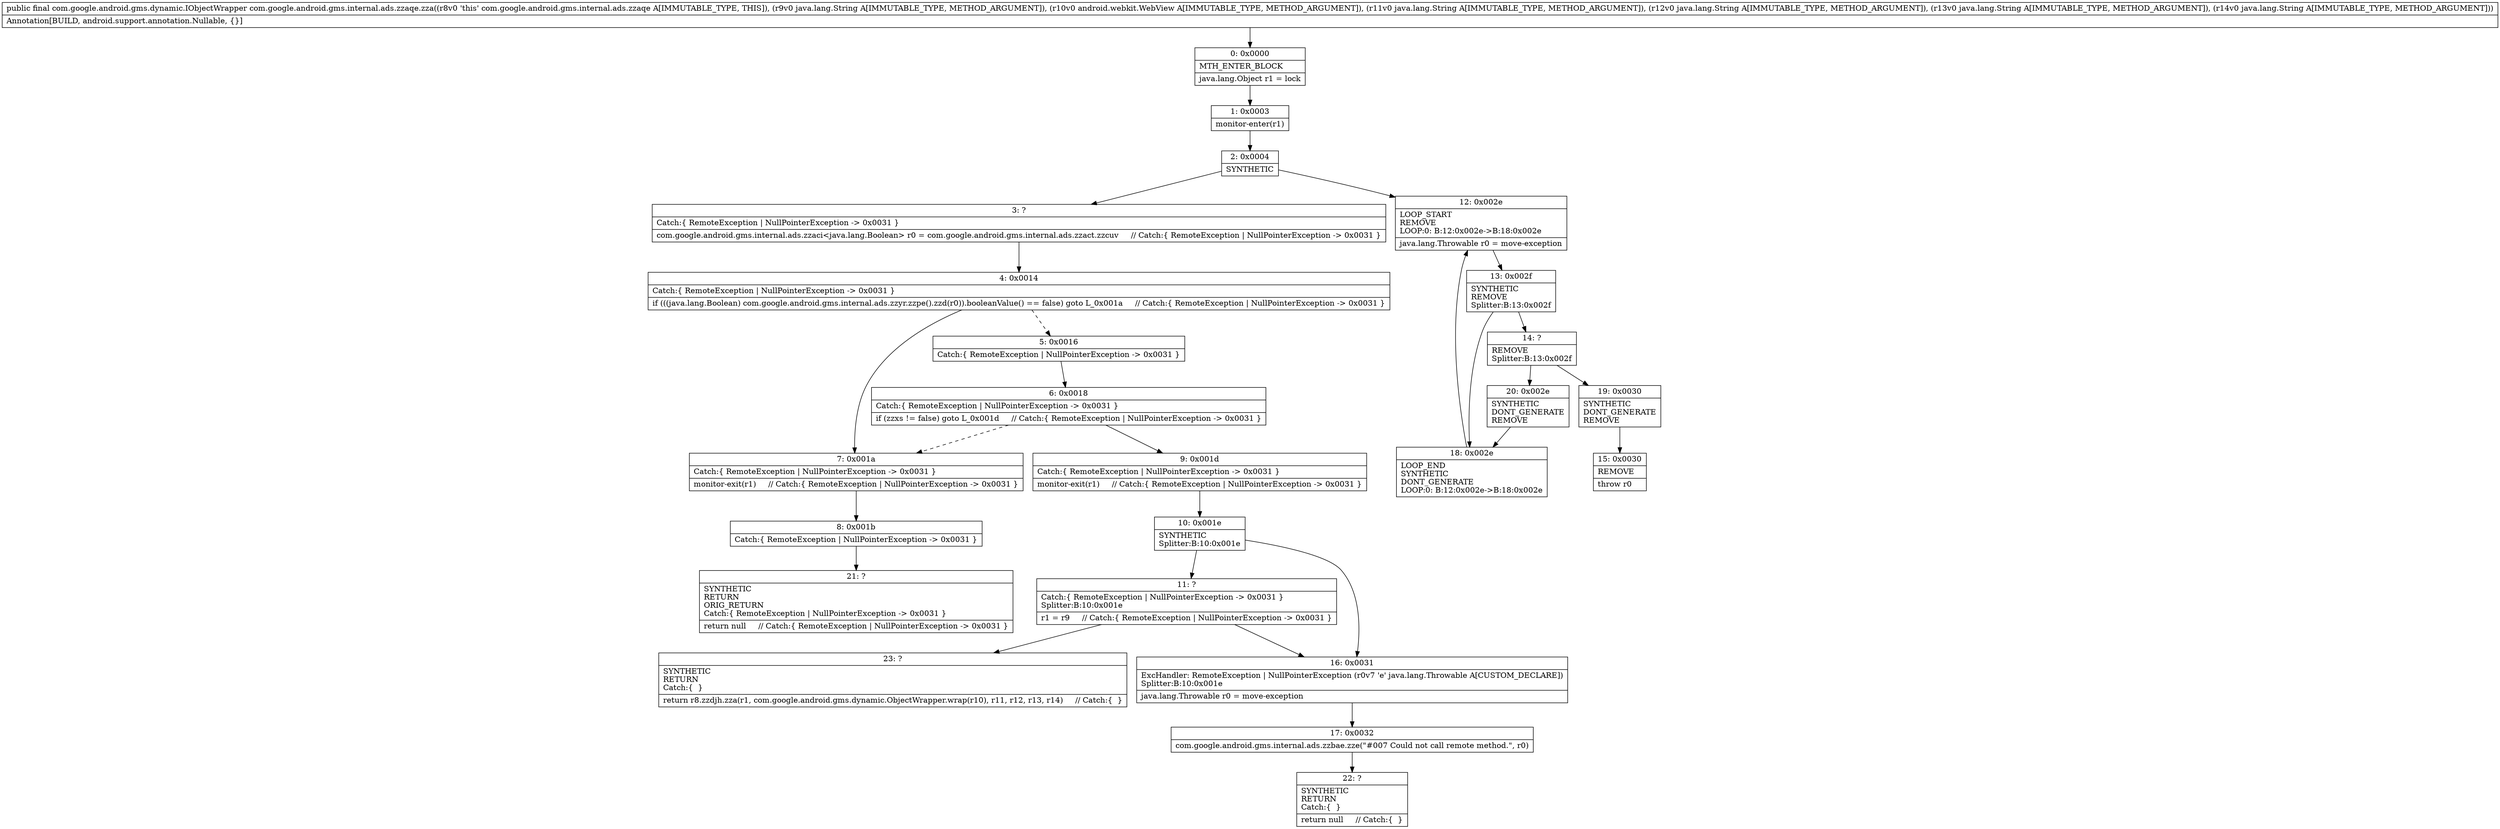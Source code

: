 digraph "CFG forcom.google.android.gms.internal.ads.zzaqe.zza(Ljava\/lang\/String;Landroid\/webkit\/WebView;Ljava\/lang\/String;Ljava\/lang\/String;Ljava\/lang\/String;Ljava\/lang\/String;)Lcom\/google\/android\/gms\/dynamic\/IObjectWrapper;" {
Node_0 [shape=record,label="{0\:\ 0x0000|MTH_ENTER_BLOCK\l|java.lang.Object r1 = lock\l}"];
Node_1 [shape=record,label="{1\:\ 0x0003|monitor\-enter(r1)\l}"];
Node_2 [shape=record,label="{2\:\ 0x0004|SYNTHETIC\l}"];
Node_3 [shape=record,label="{3\:\ ?|Catch:\{ RemoteException \| NullPointerException \-\> 0x0031 \}\l|com.google.android.gms.internal.ads.zzaci\<java.lang.Boolean\> r0 = com.google.android.gms.internal.ads.zzact.zzcuv     \/\/ Catch:\{ RemoteException \| NullPointerException \-\> 0x0031 \}\l}"];
Node_4 [shape=record,label="{4\:\ 0x0014|Catch:\{ RemoteException \| NullPointerException \-\> 0x0031 \}\l|if (((java.lang.Boolean) com.google.android.gms.internal.ads.zzyr.zzpe().zzd(r0)).booleanValue() == false) goto L_0x001a     \/\/ Catch:\{ RemoteException \| NullPointerException \-\> 0x0031 \}\l}"];
Node_5 [shape=record,label="{5\:\ 0x0016|Catch:\{ RemoteException \| NullPointerException \-\> 0x0031 \}\l}"];
Node_6 [shape=record,label="{6\:\ 0x0018|Catch:\{ RemoteException \| NullPointerException \-\> 0x0031 \}\l|if (zzxs != false) goto L_0x001d     \/\/ Catch:\{ RemoteException \| NullPointerException \-\> 0x0031 \}\l}"];
Node_7 [shape=record,label="{7\:\ 0x001a|Catch:\{ RemoteException \| NullPointerException \-\> 0x0031 \}\l|monitor\-exit(r1)     \/\/ Catch:\{ RemoteException \| NullPointerException \-\> 0x0031 \}\l}"];
Node_8 [shape=record,label="{8\:\ 0x001b|Catch:\{ RemoteException \| NullPointerException \-\> 0x0031 \}\l}"];
Node_9 [shape=record,label="{9\:\ 0x001d|Catch:\{ RemoteException \| NullPointerException \-\> 0x0031 \}\l|monitor\-exit(r1)     \/\/ Catch:\{ RemoteException \| NullPointerException \-\> 0x0031 \}\l}"];
Node_10 [shape=record,label="{10\:\ 0x001e|SYNTHETIC\lSplitter:B:10:0x001e\l}"];
Node_11 [shape=record,label="{11\:\ ?|Catch:\{ RemoteException \| NullPointerException \-\> 0x0031 \}\lSplitter:B:10:0x001e\l|r1 = r9     \/\/ Catch:\{ RemoteException \| NullPointerException \-\> 0x0031 \}\l}"];
Node_12 [shape=record,label="{12\:\ 0x002e|LOOP_START\lREMOVE\lLOOP:0: B:12:0x002e\-\>B:18:0x002e\l|java.lang.Throwable r0 = move\-exception\l}"];
Node_13 [shape=record,label="{13\:\ 0x002f|SYNTHETIC\lREMOVE\lSplitter:B:13:0x002f\l}"];
Node_14 [shape=record,label="{14\:\ ?|REMOVE\lSplitter:B:13:0x002f\l}"];
Node_15 [shape=record,label="{15\:\ 0x0030|REMOVE\l|throw r0\l}"];
Node_16 [shape=record,label="{16\:\ 0x0031|ExcHandler: RemoteException \| NullPointerException (r0v7 'e' java.lang.Throwable A[CUSTOM_DECLARE])\lSplitter:B:10:0x001e\l|java.lang.Throwable r0 = move\-exception\l}"];
Node_17 [shape=record,label="{17\:\ 0x0032|com.google.android.gms.internal.ads.zzbae.zze(\"#007 Could not call remote method.\", r0)\l}"];
Node_18 [shape=record,label="{18\:\ 0x002e|LOOP_END\lSYNTHETIC\lDONT_GENERATE\lLOOP:0: B:12:0x002e\-\>B:18:0x002e\l}"];
Node_19 [shape=record,label="{19\:\ 0x0030|SYNTHETIC\lDONT_GENERATE\lREMOVE\l}"];
Node_20 [shape=record,label="{20\:\ 0x002e|SYNTHETIC\lDONT_GENERATE\lREMOVE\l}"];
Node_21 [shape=record,label="{21\:\ ?|SYNTHETIC\lRETURN\lORIG_RETURN\lCatch:\{ RemoteException \| NullPointerException \-\> 0x0031 \}\l|return null     \/\/ Catch:\{ RemoteException \| NullPointerException \-\> 0x0031 \}\l}"];
Node_22 [shape=record,label="{22\:\ ?|SYNTHETIC\lRETURN\lCatch:\{  \}\l|return null     \/\/ Catch:\{  \}\l}"];
Node_23 [shape=record,label="{23\:\ ?|SYNTHETIC\lRETURN\lCatch:\{  \}\l|return r8.zzdjh.zza(r1, com.google.android.gms.dynamic.ObjectWrapper.wrap(r10), r11, r12, r13, r14)     \/\/ Catch:\{  \}\l}"];
MethodNode[shape=record,label="{public final com.google.android.gms.dynamic.IObjectWrapper com.google.android.gms.internal.ads.zzaqe.zza((r8v0 'this' com.google.android.gms.internal.ads.zzaqe A[IMMUTABLE_TYPE, THIS]), (r9v0 java.lang.String A[IMMUTABLE_TYPE, METHOD_ARGUMENT]), (r10v0 android.webkit.WebView A[IMMUTABLE_TYPE, METHOD_ARGUMENT]), (r11v0 java.lang.String A[IMMUTABLE_TYPE, METHOD_ARGUMENT]), (r12v0 java.lang.String A[IMMUTABLE_TYPE, METHOD_ARGUMENT]), (r13v0 java.lang.String A[IMMUTABLE_TYPE, METHOD_ARGUMENT]), (r14v0 java.lang.String A[IMMUTABLE_TYPE, METHOD_ARGUMENT]))  | Annotation[BUILD, android.support.annotation.Nullable, \{\}]\l}"];
MethodNode -> Node_0;
Node_0 -> Node_1;
Node_1 -> Node_2;
Node_2 -> Node_3;
Node_2 -> Node_12;
Node_3 -> Node_4;
Node_4 -> Node_5[style=dashed];
Node_4 -> Node_7;
Node_5 -> Node_6;
Node_6 -> Node_7[style=dashed];
Node_6 -> Node_9;
Node_7 -> Node_8;
Node_8 -> Node_21;
Node_9 -> Node_10;
Node_10 -> Node_11;
Node_10 -> Node_16;
Node_11 -> Node_16;
Node_11 -> Node_23;
Node_12 -> Node_13;
Node_13 -> Node_14;
Node_13 -> Node_18;
Node_14 -> Node_19;
Node_14 -> Node_20;
Node_16 -> Node_17;
Node_17 -> Node_22;
Node_18 -> Node_12;
Node_19 -> Node_15;
Node_20 -> Node_18;
}


